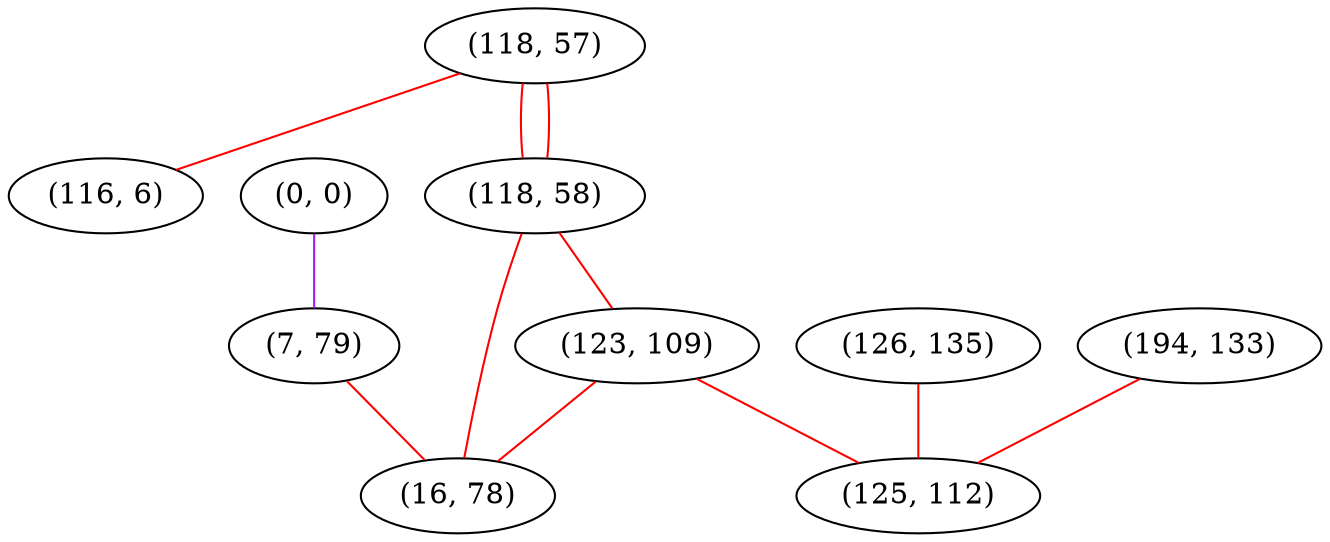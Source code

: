 graph "" {
"(118, 57)";
"(0, 0)";
"(7, 79)";
"(118, 58)";
"(123, 109)";
"(116, 6)";
"(16, 78)";
"(194, 133)";
"(126, 135)";
"(125, 112)";
"(118, 57)" -- "(118, 58)"  [color=red, key=0, weight=1];
"(118, 57)" -- "(118, 58)"  [color=red, key=1, weight=1];
"(118, 57)" -- "(116, 6)"  [color=red, key=0, weight=1];
"(0, 0)" -- "(7, 79)"  [color=purple, key=0, weight=4];
"(7, 79)" -- "(16, 78)"  [color=red, key=0, weight=1];
"(118, 58)" -- "(16, 78)"  [color=red, key=0, weight=1];
"(118, 58)" -- "(123, 109)"  [color=red, key=0, weight=1];
"(123, 109)" -- "(16, 78)"  [color=red, key=0, weight=1];
"(123, 109)" -- "(125, 112)"  [color=red, key=0, weight=1];
"(194, 133)" -- "(125, 112)"  [color=red, key=0, weight=1];
"(126, 135)" -- "(125, 112)"  [color=red, key=0, weight=1];
}
